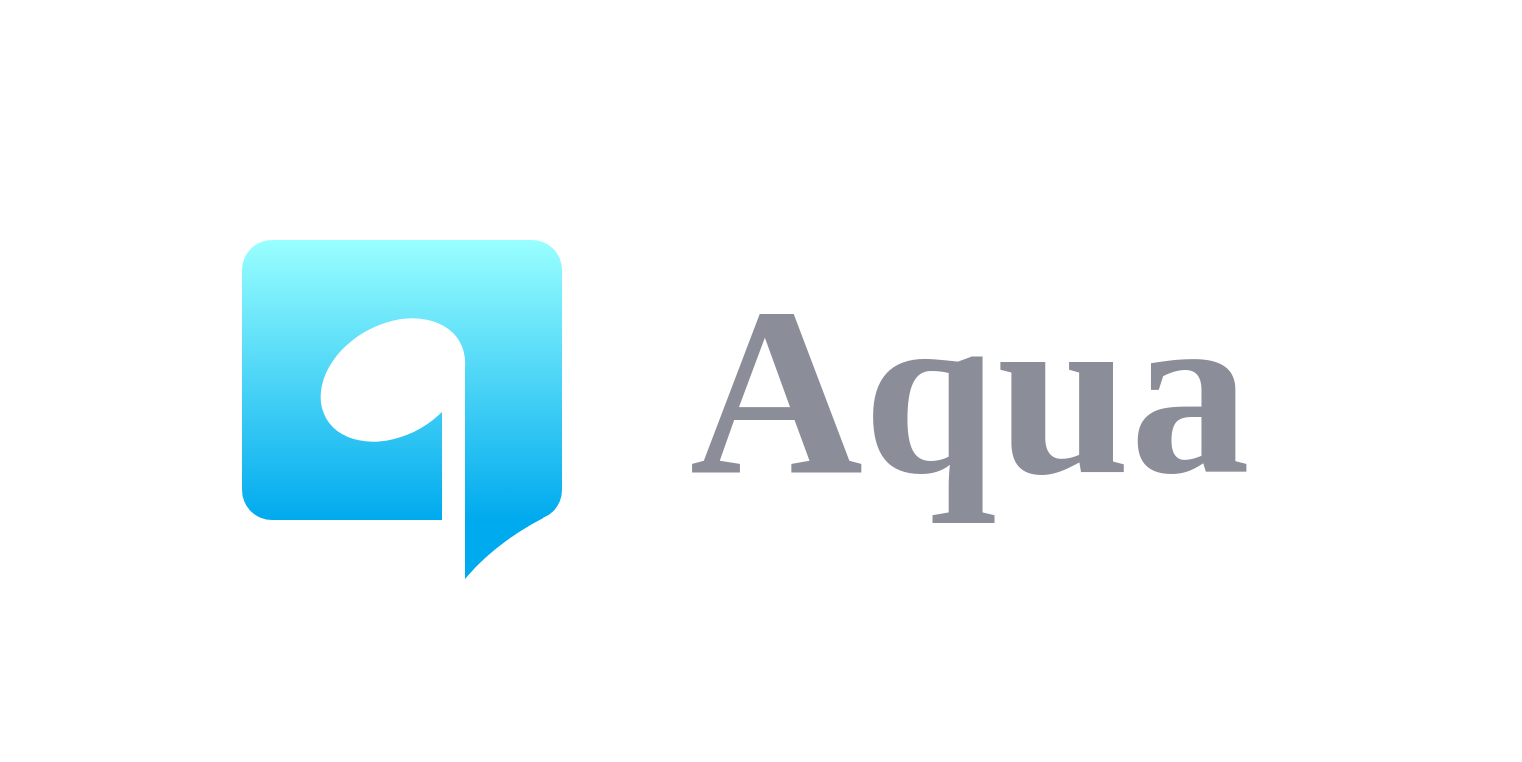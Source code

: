 <mxfile version="14.6.13" type="device"><diagram id="thr8bk3XKc-3mvEx6Whe" name="Page-1"><mxGraphModel dx="1553" dy="866" grid="1" gridSize="10" guides="1" tooltips="1" connect="1" arrows="1" fold="1" page="1" pageScale="1" pageWidth="1920" pageHeight="1200" math="0" shadow="0"><root><mxCell id="0"/><mxCell id="1" parent="0"/><mxCell id="o-Rv9DHuEMXpwK8BlN-P-16" value="" style="rounded=0;whiteSpace=wrap;html=1;shadow=0;glass=0;comic=0;fillColor=none;gradientColor=#99FFFF;fontFamily=Verdana;fontSize=100;fontColor=#808080;strokeColor=none;" parent="1" vertex="1"><mxGeometry x="240" y="120" width="760" height="380" as="geometry"/></mxCell><mxCell id="o-Rv9DHuEMXpwK8BlN-P-8" value="" style="group" parent="1" vertex="1" connectable="0"><mxGeometry x="361" y="240" width="238.5" height="215.29" as="geometry"/></mxCell><mxCell id="o-Rv9DHuEMXpwK8BlN-P-1" value="" style="rounded=1;whiteSpace=wrap;html=1;strokeColor=none;fillColor=#00AAEE;absoluteArcSize=1;arcSize=30;gradientColor=#99FFFF;gradientDirection=north;" parent="o-Rv9DHuEMXpwK8BlN-P-8" vertex="1"><mxGeometry width="160" height="140" as="geometry"/></mxCell><mxCell id="o-Rv9DHuEMXpwK8BlN-P-2" value="" style="ellipse;whiteSpace=wrap;html=1;fillColor=#FFFFFF;strokeColor=none;rotation=-30;" parent="o-Rv9DHuEMXpwK8BlN-P-8" vertex="1"><mxGeometry x="36.95" y="42.12" width="77" height="55.75" as="geometry"/></mxCell><mxCell id="o-Rv9DHuEMXpwK8BlN-P-3" value="" style="rounded=0;whiteSpace=wrap;html=1;fillColor=#FFFFFF;strokeColor=none;shadow=0;comic=0;glass=0;" parent="o-Rv9DHuEMXpwK8BlN-P-8" vertex="1"><mxGeometry x="100" y="59" width="11.5" height="111" as="geometry"/></mxCell><mxCell id="o-Rv9DHuEMXpwK8BlN-P-5" value="" style="rounded=0;whiteSpace=wrap;html=1;fillColor=#00AAEE;strokeColor=none;" parent="o-Rv9DHuEMXpwK8BlN-P-8" vertex="1"><mxGeometry x="111.5" y="139" width="48.5" height="40" as="geometry"/></mxCell><mxCell id="o-Rv9DHuEMXpwK8BlN-P-6" value="" style="ellipse;whiteSpace=wrap;html=1;fillColor=#FFFFFF;strokeColor=none;rotation=-30;" parent="o-Rv9DHuEMXpwK8BlN-P-8" vertex="1"><mxGeometry x="90" y="137" width="148.5" height="78.29" as="geometry"/></mxCell><mxCell id="o-Rv9DHuEMXpwK8BlN-P-15" value="&lt;font style=&quot;font-size: 120px;&quot;&gt;Aqua&lt;/font&gt;" style="text;html=1;strokeColor=none;fillColor=none;align=center;verticalAlign=middle;whiteSpace=wrap;rounded=0;fontSize=120;fontFamily=UD Digi Kyokasho NK-B;fontStyle=1;fontColor=#8b8e98;" parent="1" vertex="1"><mxGeometry x="530" y="237.88" width="390" height="153.25" as="geometry"/></mxCell></root></mxGraphModel></diagram></mxfile>